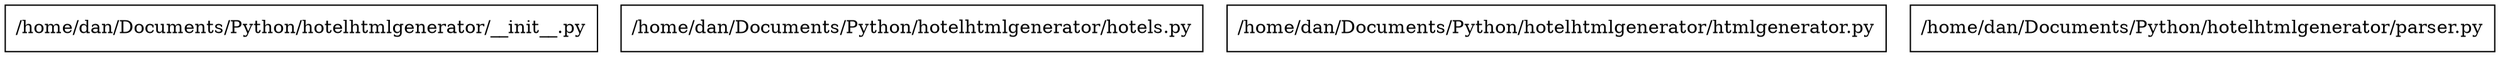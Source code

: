 digraph "packages" {
charset="utf-8"
rankdir=BT
"0" [label="/home/dan/Documents/Python/hotelhtmlgenerator/__init__.py", shape="box"];
"1" [label="/home/dan/Documents/Python/hotelhtmlgenerator/hotels.py", shape="box"];
"2" [label="/home/dan/Documents/Python/hotelhtmlgenerator/htmlgenerator.py", shape="box"];
"3" [label="/home/dan/Documents/Python/hotelhtmlgenerator/parser.py", shape="box"];
}
